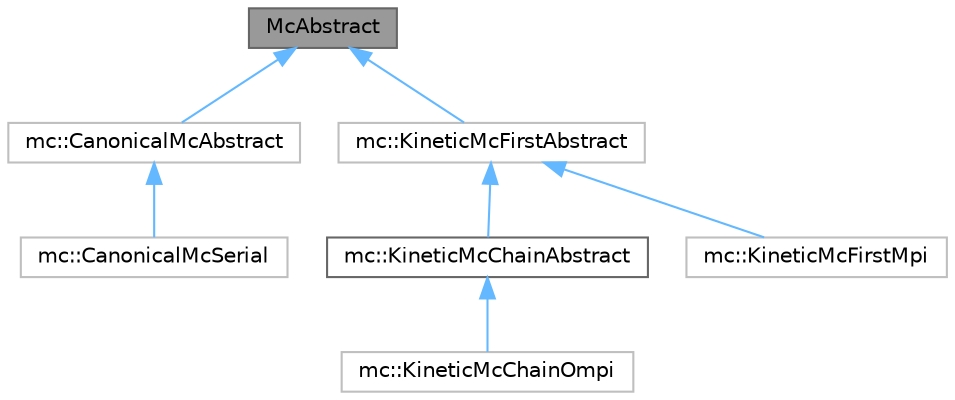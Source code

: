 digraph "McAbstract"
{
 // LATEX_PDF_SIZE
  bgcolor="transparent";
  edge [fontname=Helvetica,fontsize=10,labelfontname=Helvetica,labelfontsize=10];
  node [fontname=Helvetica,fontsize=10,shape=box,height=0.2,width=0.4];
  Node1 [id="Node000001",label="McAbstract",height=0.2,width=0.4,color="gray40", fillcolor="grey60", style="filled", fontcolor="black",tooltip=" "];
  Node1 -> Node2 [id="edge7_Node000001_Node000002",dir="back",color="steelblue1",style="solid",tooltip=" "];
  Node2 [id="Node000002",label="mc::CanonicalMcAbstract",height=0.2,width=0.4,color="grey75", fillcolor="white", style="filled",URL="$classmc_1_1CanonicalMcAbstract.html",tooltip=" "];
  Node2 -> Node3 [id="edge8_Node000002_Node000003",dir="back",color="steelblue1",style="solid",tooltip=" "];
  Node3 [id="Node000003",label="mc::CanonicalMcSerial",height=0.2,width=0.4,color="grey75", fillcolor="white", style="filled",URL="$classmc_1_1CanonicalMcSerial.html",tooltip=" "];
  Node1 -> Node4 [id="edge9_Node000001_Node000004",dir="back",color="steelblue1",style="solid",tooltip=" "];
  Node4 [id="Node000004",label="mc::KineticMcFirstAbstract",height=0.2,width=0.4,color="grey75", fillcolor="white", style="filled",URL="$classmc_1_1KineticMcFirstAbstract.html",tooltip=" "];
  Node4 -> Node5 [id="edge10_Node000004_Node000005",dir="back",color="steelblue1",style="solid",tooltip=" "];
  Node5 [id="Node000005",label="mc::KineticMcChainAbstract",height=0.2,width=0.4,color="gray40", fillcolor="white", style="filled",URL="$classmc_1_1KineticMcChainAbstract.html",tooltip="Abstract class for Kinetic Monte Carlo Simulation."];
  Node5 -> Node6 [id="edge11_Node000005_Node000006",dir="back",color="steelblue1",style="solid",tooltip=" "];
  Node6 [id="Node000006",label="mc::KineticMcChainOmpi",height=0.2,width=0.4,color="grey75", fillcolor="white", style="filled",URL="$classmc_1_1KineticMcChainOmpi.html",tooltip=" "];
  Node4 -> Node7 [id="edge12_Node000004_Node000007",dir="back",color="steelblue1",style="solid",tooltip=" "];
  Node7 [id="Node000007",label="mc::KineticMcFirstMpi",height=0.2,width=0.4,color="grey75", fillcolor="white", style="filled",URL="$classmc_1_1KineticMcFirstMpi.html",tooltip=" "];
}
